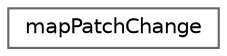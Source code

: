 digraph "Graphical Class Hierarchy"
{
 // LATEX_PDF_SIZE
  bgcolor="transparent";
  edge [fontname=Helvetica,fontsize=10,labelfontname=Helvetica,labelfontsize=10];
  node [fontname=Helvetica,fontsize=10,shape=box,height=0.2,width=0.4];
  rankdir="LR";
  Node0 [id="Node000000",label="mapPatchChange",height=0.2,width=0.4,color="grey40", fillcolor="white", style="filled",URL="$classFoam_1_1mapPatchChange.html",tooltip="Class containing mesh-to-mesh mapping information after a patch change operation."];
}
